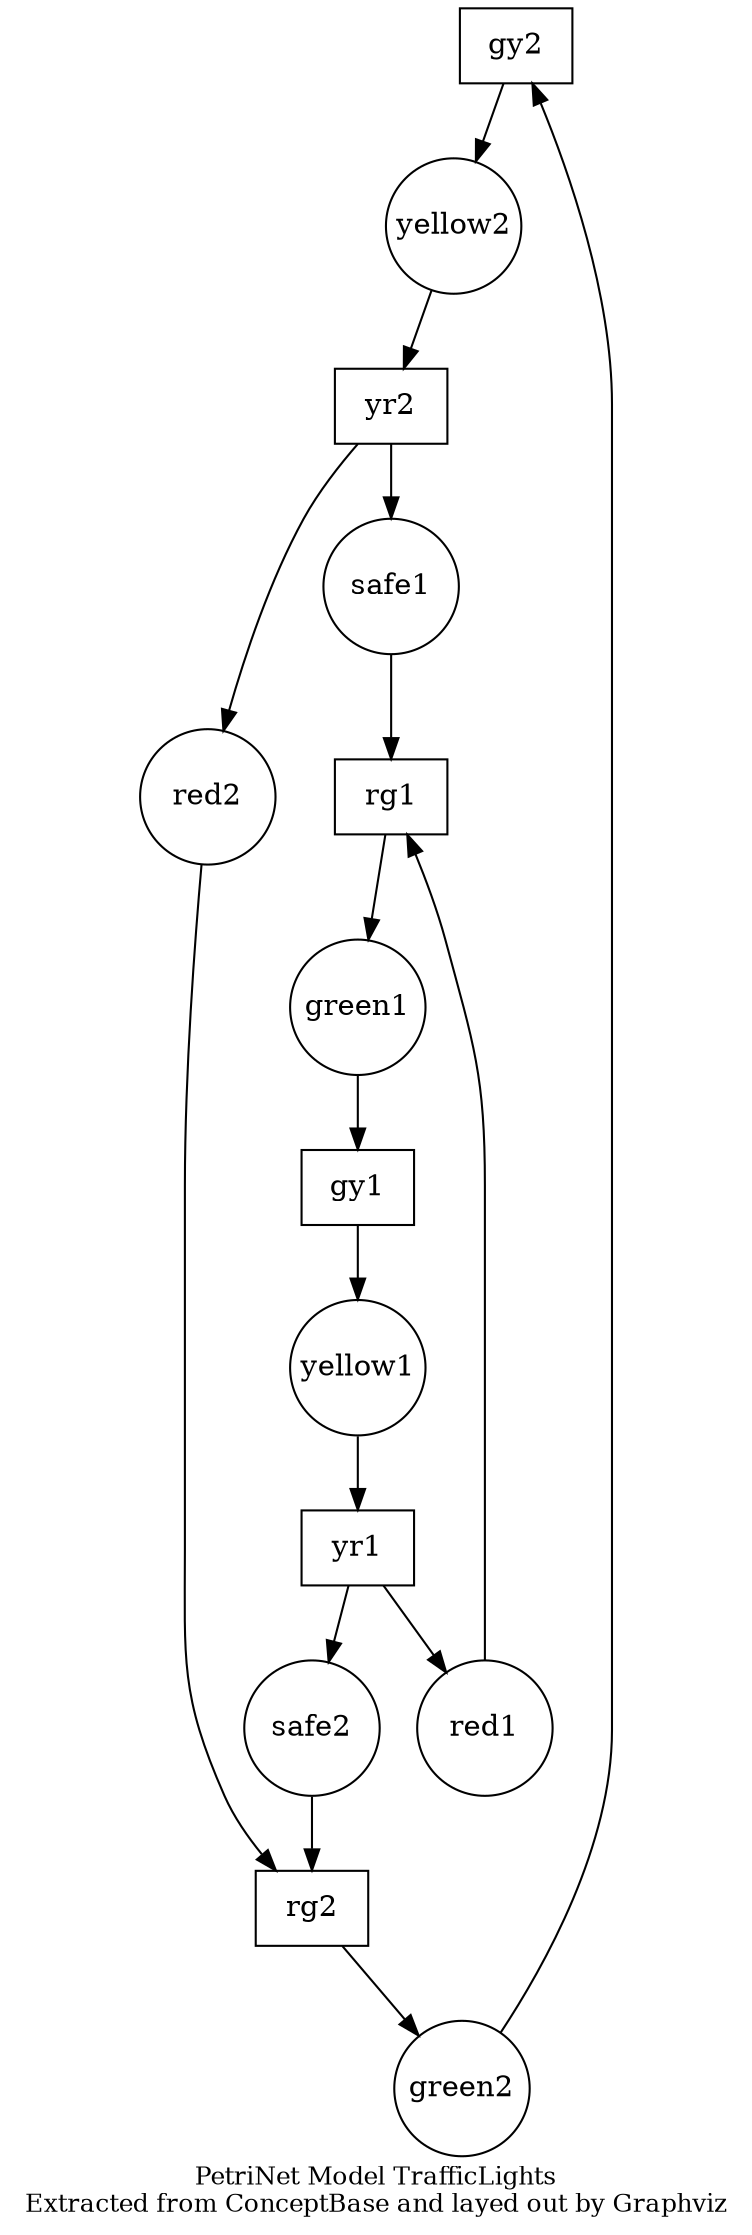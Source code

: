 digraph TrafficLights {
node [shape=box];  gy2; yr2; rg2; gy1; yr1; rg1;
node [shape=circle,fixedsize=true,width=0.9];  green2; yellow2; red2; safe2; safe1; green1; yellow1; red1;
gy2->yellow2;
rg2->green2;
yr2->safe1;
yr2->red2;
safe2->rg2;
green2->gy2;
yellow2->yr2;
red2->rg2;
gy1->yellow1;
rg1->green1;
yr1->safe2;
yr1->red1;
safe1->rg1;
green1->gy1;
yellow1->yr1;
red1->rg1;

overlap=false
label="PetriNet Model TrafficLights\nExtracted from ConceptBase and layed out by Graphviz"
fontsize=12;
}
